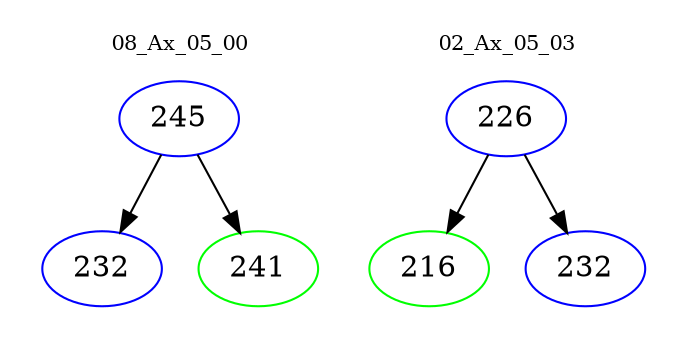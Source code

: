 digraph{
subgraph cluster_0 {
color = white
label = "08_Ax_05_00";
fontsize=10;
T0_245 [label="245", color="blue"]
T0_245 -> T0_232 [color="black"]
T0_232 [label="232", color="blue"]
T0_245 -> T0_241 [color="black"]
T0_241 [label="241", color="green"]
}
subgraph cluster_1 {
color = white
label = "02_Ax_05_03";
fontsize=10;
T1_226 [label="226", color="blue"]
T1_226 -> T1_216 [color="black"]
T1_216 [label="216", color="green"]
T1_226 -> T1_232 [color="black"]
T1_232 [label="232", color="blue"]
}
}
